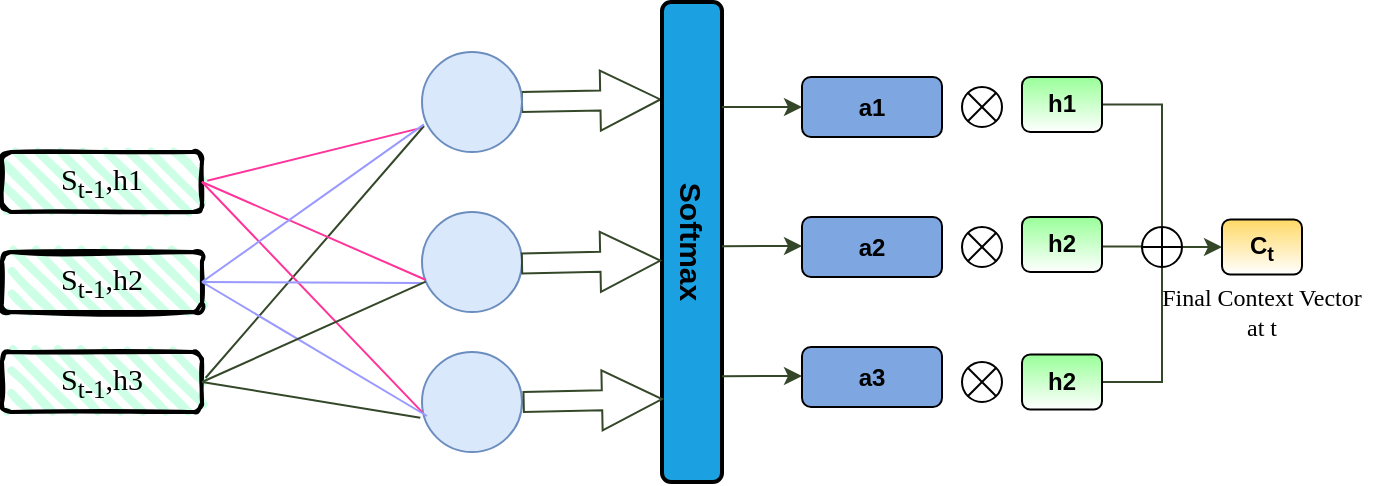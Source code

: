 <mxfile version="13.11.0" type="github">
  <diagram id="qeC-ntDS0ax_iXemmtNa" name="Page-1">
    <mxGraphModel dx="1185" dy="668" grid="1" gridSize="10" guides="1" tooltips="1" connect="1" arrows="1" fold="1" page="1" pageScale="1" pageWidth="850" pageHeight="1100" math="0" shadow="0">
      <root>
        <mxCell id="0" />
        <mxCell id="1" parent="0" />
        <mxCell id="deqMPrI_tPwzELP50Djx-53" style="edgeStyle=none;rounded=0;orthogonalLoop=1;jettySize=auto;html=1;exitX=1;exitY=0.5;exitDx=0;exitDy=0;entryX=-0.028;entryY=0.203;entryDx=0;entryDy=0;entryPerimeter=0;endArrow=none;endFill=0;strokeColor=#344729;shape=arrow;" edge="1" parent="1" source="deqMPrI_tPwzELP50Djx-7" target="deqMPrI_tPwzELP50Djx-52">
          <mxGeometry relative="1" as="geometry" />
        </mxCell>
        <mxCell id="deqMPrI_tPwzELP50Djx-7" value="" style="ellipse;whiteSpace=wrap;html=1;aspect=fixed;fillColor=#dae8fc;strokeColor=#6c8ebf;" vertex="1" parent="1">
          <mxGeometry x="350" y="290" width="50" height="50" as="geometry" />
        </mxCell>
        <mxCell id="deqMPrI_tPwzELP50Djx-8" value="" style="ellipse;whiteSpace=wrap;html=1;aspect=fixed;fillColor=#dae8fc;strokeColor=#6c8ebf;" vertex="1" parent="1">
          <mxGeometry x="350" y="370" width="50" height="50" as="geometry" />
        </mxCell>
        <mxCell id="deqMPrI_tPwzELP50Djx-9" value="" style="ellipse;whiteSpace=wrap;html=1;aspect=fixed;fillColor=#dae8fc;strokeColor=#6c8ebf;" vertex="1" parent="1">
          <mxGeometry x="350" y="440" width="50" height="50" as="geometry" />
        </mxCell>
        <mxCell id="deqMPrI_tPwzELP50Djx-16" style="rounded=0;orthogonalLoop=1;jettySize=auto;html=1;endArrow=none;endFill=0;strokeColor=#FF3399;entryX=0.004;entryY=0.756;entryDx=0;entryDy=0;entryPerimeter=0;exitX=1;exitY=0.5;exitDx=0;exitDy=0;" edge="1" parent="1" source="deqMPrI_tPwzELP50Djx-13" target="deqMPrI_tPwzELP50Djx-7">
          <mxGeometry relative="1" as="geometry">
            <mxPoint x="240" y="365" as="sourcePoint" />
            <mxPoint x="399" y="286" as="targetPoint" />
          </mxGeometry>
        </mxCell>
        <mxCell id="deqMPrI_tPwzELP50Djx-13" value="&lt;font style=&quot;font-size: 15px&quot; face=&quot;Lucida Console&quot;&gt;S&lt;sub&gt;t-1&lt;/sub&gt;,h1&lt;/font&gt;" style="rounded=1;whiteSpace=wrap;html=1;strokeWidth=2;fillWeight=4;hachureGap=8;hachureAngle=45;sketch=1;fillColor=#CCFFE6;fillStyle=hachure;" vertex="1" parent="1">
          <mxGeometry x="140" y="340" width="100" height="30" as="geometry" />
        </mxCell>
        <mxCell id="deqMPrI_tPwzELP50Djx-14" value="&lt;font style=&quot;font-size: 15px&quot; face=&quot;Lucida Console&quot;&gt;S&lt;sub&gt;t-1&lt;/sub&gt;,h2&lt;/font&gt;" style="rounded=1;whiteSpace=wrap;html=1;strokeWidth=2;fillWeight=4;hachureGap=8;hachureAngle=45;sketch=1;fillColor=#CCFFE6;fillStyle=hachure;" vertex="1" parent="1">
          <mxGeometry x="140" y="390" width="100" height="30" as="geometry" />
        </mxCell>
        <mxCell id="deqMPrI_tPwzELP50Djx-47" style="edgeStyle=none;rounded=0;orthogonalLoop=1;jettySize=auto;html=1;exitX=1;exitY=0.5;exitDx=0;exitDy=0;endArrow=none;endFill=0;strokeColor=#344729;entryX=0.02;entryY=0.74;entryDx=0;entryDy=0;entryPerimeter=0;" edge="1" parent="1" source="deqMPrI_tPwzELP50Djx-15" target="deqMPrI_tPwzELP50Djx-7">
          <mxGeometry relative="1" as="geometry">
            <mxPoint x="401" y="286" as="targetPoint" />
          </mxGeometry>
        </mxCell>
        <mxCell id="deqMPrI_tPwzELP50Djx-15" value="&lt;font style=&quot;font-size: 15px&quot; face=&quot;Lucida Console&quot;&gt;S&lt;sub&gt;t-1&lt;/sub&gt;,h3&lt;/font&gt;" style="rounded=1;whiteSpace=wrap;html=1;strokeWidth=2;fillWeight=4;hachureGap=8;hachureAngle=45;sketch=1;fillColor=#CCFFE6;fillStyle=hachure;" vertex="1" parent="1">
          <mxGeometry x="140" y="440" width="100" height="30" as="geometry" />
        </mxCell>
        <mxCell id="deqMPrI_tPwzELP50Djx-18" style="rounded=0;orthogonalLoop=1;jettySize=auto;html=1;endArrow=none;endFill=0;strokeColor=#FF3399;entryX=0.04;entryY=0.68;entryDx=0;entryDy=0;entryPerimeter=0;exitX=1;exitY=0.5;exitDx=0;exitDy=0;" edge="1" parent="1" source="deqMPrI_tPwzELP50Djx-13" target="deqMPrI_tPwzELP50Djx-8">
          <mxGeometry relative="1" as="geometry">
            <mxPoint x="240" y="365" as="sourcePoint" />
            <mxPoint x="409" y="296" as="targetPoint" />
          </mxGeometry>
        </mxCell>
        <mxCell id="deqMPrI_tPwzELP50Djx-19" style="rounded=0;orthogonalLoop=1;jettySize=auto;html=1;endArrow=none;endFill=0;strokeColor=#FF3399;entryX=0.004;entryY=0.604;entryDx=0;entryDy=0;exitX=1;exitY=0.5;exitDx=0;exitDy=0;entryPerimeter=0;" edge="1" parent="1" source="deqMPrI_tPwzELP50Djx-13" target="deqMPrI_tPwzELP50Djx-9">
          <mxGeometry relative="1" as="geometry">
            <mxPoint x="240" y="354" as="sourcePoint" />
            <mxPoint x="412" y="354" as="targetPoint" />
          </mxGeometry>
        </mxCell>
        <mxCell id="deqMPrI_tPwzELP50Djx-22" style="rounded=0;orthogonalLoop=1;jettySize=auto;html=1;endArrow=none;endFill=0;strokeColor=#9999FF;entryX=0;entryY=0.709;entryDx=0;entryDy=0;entryPerimeter=0;exitX=1;exitY=0.5;exitDx=0;exitDy=0;" edge="1" parent="1" source="deqMPrI_tPwzELP50Djx-14" target="deqMPrI_tPwzELP50Djx-8">
          <mxGeometry relative="1" as="geometry">
            <mxPoint x="238" y="429" as="sourcePoint" />
            <mxPoint x="401" y="350" as="targetPoint" />
          </mxGeometry>
        </mxCell>
        <mxCell id="deqMPrI_tPwzELP50Djx-23" style="rounded=0;orthogonalLoop=1;jettySize=auto;html=1;endArrow=none;endFill=0;strokeColor=#9999FF;exitX=1;exitY=0.5;exitDx=0;exitDy=0;entryX=0.05;entryY=0.64;entryDx=0;entryDy=0;entryPerimeter=0;" edge="1" parent="1" source="deqMPrI_tPwzELP50Djx-14" target="deqMPrI_tPwzELP50Djx-9">
          <mxGeometry relative="1" as="geometry">
            <mxPoint x="238" y="429" as="sourcePoint" />
            <mxPoint x="400" y="400" as="targetPoint" />
          </mxGeometry>
        </mxCell>
        <mxCell id="deqMPrI_tPwzELP50Djx-26" style="rounded=0;orthogonalLoop=1;jettySize=auto;html=1;endArrow=none;endFill=0;strokeColor=#9999FF;entryX=0.02;entryY=0.724;entryDx=0;entryDy=0;entryPerimeter=0;exitX=1;exitY=0.5;exitDx=0;exitDy=0;" edge="1" parent="1" source="deqMPrI_tPwzELP50Djx-14" target="deqMPrI_tPwzELP50Djx-7">
          <mxGeometry relative="1" as="geometry">
            <mxPoint x="240" y="424" as="sourcePoint" />
            <mxPoint x="400" y="290" as="targetPoint" />
          </mxGeometry>
        </mxCell>
        <mxCell id="deqMPrI_tPwzELP50Djx-48" style="edgeStyle=none;rounded=0;orthogonalLoop=1;jettySize=auto;html=1;endArrow=none;endFill=0;strokeColor=#344729;entryX=0.037;entryY=0.697;entryDx=0;entryDy=0;entryPerimeter=0;exitX=1;exitY=0.5;exitDx=0;exitDy=0;" edge="1" parent="1" source="deqMPrI_tPwzELP50Djx-15" target="deqMPrI_tPwzELP50Djx-8">
          <mxGeometry relative="1" as="geometry">
            <mxPoint x="410" y="300" as="targetPoint" />
            <mxPoint x="240" y="490" as="sourcePoint" />
          </mxGeometry>
        </mxCell>
        <mxCell id="deqMPrI_tPwzELP50Djx-49" style="edgeStyle=none;rounded=0;orthogonalLoop=1;jettySize=auto;html=1;endArrow=none;endFill=0;strokeColor=#344729;exitX=1;exitY=0.5;exitDx=0;exitDy=0;entryX=-0.017;entryY=0.657;entryDx=0;entryDy=0;entryPerimeter=0;" edge="1" parent="1" source="deqMPrI_tPwzELP50Djx-15" target="deqMPrI_tPwzELP50Djx-9">
          <mxGeometry relative="1" as="geometry">
            <mxPoint x="400" y="451" as="targetPoint" />
            <mxPoint x="240" y="490" as="sourcePoint" />
          </mxGeometry>
        </mxCell>
        <mxCell id="deqMPrI_tPwzELP50Djx-52" value="" style="rounded=1;whiteSpace=wrap;html=1;strokeWidth=2;fillWeight=4;hachureGap=8;hachureAngle=45;fillColor=#1ba1e2;sketch=0;" vertex="1" parent="1">
          <mxGeometry x="470" y="265" width="30" height="240" as="geometry" />
        </mxCell>
        <mxCell id="deqMPrI_tPwzELP50Djx-56" style="edgeStyle=none;rounded=0;orthogonalLoop=1;jettySize=auto;html=1;exitX=1;exitY=0.5;exitDx=0;exitDy=0;entryX=-0.028;entryY=0.227;entryDx=0;entryDy=0;entryPerimeter=0;endArrow=none;endFill=0;strokeColor=#344729;shape=arrow;" edge="1" parent="1">
          <mxGeometry relative="1" as="geometry">
            <mxPoint x="400" y="395.72" as="sourcePoint" />
            <mxPoint x="469.16" y="394.28" as="targetPoint" />
          </mxGeometry>
        </mxCell>
        <mxCell id="deqMPrI_tPwzELP50Djx-57" style="edgeStyle=none;rounded=0;orthogonalLoop=1;jettySize=auto;html=1;exitX=1;exitY=0.5;exitDx=0;exitDy=0;entryX=-0.028;entryY=0.227;entryDx=0;entryDy=0;entryPerimeter=0;endArrow=none;endFill=0;strokeColor=#344729;shape=arrow;" edge="1" parent="1">
          <mxGeometry relative="1" as="geometry">
            <mxPoint x="400.84" y="465" as="sourcePoint" />
            <mxPoint x="470" y="463.56" as="targetPoint" />
          </mxGeometry>
        </mxCell>
        <mxCell id="deqMPrI_tPwzELP50Djx-60" value="&lt;b&gt;a1&lt;/b&gt;" style="rounded=1;whiteSpace=wrap;html=1;sketch=0;fillColor=#7EA6E0;" vertex="1" parent="1">
          <mxGeometry x="540" y="302.5" width="70" height="30" as="geometry" />
        </mxCell>
        <mxCell id="deqMPrI_tPwzELP50Djx-64" value="&lt;b&gt;a2&lt;/b&gt;" style="rounded=1;whiteSpace=wrap;html=1;sketch=0;fillColor=#7EA6E0;" vertex="1" parent="1">
          <mxGeometry x="540" y="372.5" width="70" height="30" as="geometry" />
        </mxCell>
        <mxCell id="deqMPrI_tPwzELP50Djx-65" value="&lt;b&gt;a3&lt;/b&gt;" style="rounded=1;whiteSpace=wrap;html=1;sketch=0;fillColor=#7EA6E0;" vertex="1" parent="1">
          <mxGeometry x="540" y="437.5" width="70" height="30" as="geometry" />
        </mxCell>
        <mxCell id="deqMPrI_tPwzELP50Djx-67" value="" style="endArrow=classic;html=1;strokeColor=#344729;" edge="1" parent="1" target="deqMPrI_tPwzELP50Djx-60">
          <mxGeometry width="50" height="50" relative="1" as="geometry">
            <mxPoint x="500" y="317.5" as="sourcePoint" />
            <mxPoint x="550" y="262.5" as="targetPoint" />
          </mxGeometry>
        </mxCell>
        <mxCell id="deqMPrI_tPwzELP50Djx-68" value="" style="endArrow=classic;html=1;strokeColor=#344729;" edge="1" parent="1">
          <mxGeometry width="50" height="50" relative="1" as="geometry">
            <mxPoint x="500" y="387.08" as="sourcePoint" />
            <mxPoint x="540" y="387" as="targetPoint" />
          </mxGeometry>
        </mxCell>
        <mxCell id="deqMPrI_tPwzELP50Djx-69" value="" style="endArrow=classic;html=1;strokeColor=#344729;" edge="1" parent="1">
          <mxGeometry width="50" height="50" relative="1" as="geometry">
            <mxPoint x="500" y="452.08" as="sourcePoint" />
            <mxPoint x="540" y="452" as="targetPoint" />
          </mxGeometry>
        </mxCell>
        <mxCell id="deqMPrI_tPwzELP50Djx-71" value="&lt;b&gt;&lt;font style=&quot;font-size: 15px&quot;&gt;Softmax&lt;/font&gt;&lt;/b&gt;" style="text;html=1;strokeColor=none;fillColor=none;align=center;verticalAlign=middle;whiteSpace=wrap;rounded=0;sketch=0;rotation=90;" vertex="1" parent="1">
          <mxGeometry x="435" y="375" width="100" height="20" as="geometry" />
        </mxCell>
        <mxCell id="deqMPrI_tPwzELP50Djx-72" value="" style="shape=sumEllipse;perimeter=ellipsePerimeter;whiteSpace=wrap;html=1;backgroundOutline=1;sketch=0;gradientColor=#ffffff;fillColor=none;" vertex="1" parent="1">
          <mxGeometry x="620" y="307.5" width="20" height="20" as="geometry" />
        </mxCell>
        <mxCell id="deqMPrI_tPwzELP50Djx-93" style="edgeStyle=orthogonalEdgeStyle;rounded=0;orthogonalLoop=1;jettySize=auto;html=1;exitX=1;exitY=0.5;exitDx=0;exitDy=0;entryX=0.5;entryY=0;entryDx=0;entryDy=0;endArrow=none;endFill=0;strokeColor=#344729;" edge="1" parent="1" source="deqMPrI_tPwzELP50Djx-75" target="deqMPrI_tPwzELP50Djx-90">
          <mxGeometry relative="1" as="geometry" />
        </mxCell>
        <mxCell id="deqMPrI_tPwzELP50Djx-75" value="&lt;b&gt;h1&lt;/b&gt;" style="rounded=1;whiteSpace=wrap;html=1;sketch=0;gradientColor=#ffffff;fillColor=#99FF99;" vertex="1" parent="1">
          <mxGeometry x="650" y="302.5" width="40" height="27.5" as="geometry" />
        </mxCell>
        <mxCell id="deqMPrI_tPwzELP50Djx-76" value="" style="shape=sumEllipse;perimeter=ellipsePerimeter;whiteSpace=wrap;html=1;backgroundOutline=1;sketch=0;gradientColor=#ffffff;fillColor=none;" vertex="1" parent="1">
          <mxGeometry x="620" y="377.5" width="20" height="20" as="geometry" />
        </mxCell>
        <mxCell id="deqMPrI_tPwzELP50Djx-94" style="edgeStyle=orthogonalEdgeStyle;rounded=0;orthogonalLoop=1;jettySize=auto;html=1;exitX=1;exitY=0.5;exitDx=0;exitDy=0;entryX=0;entryY=0.5;entryDx=0;entryDy=0;endArrow=none;endFill=0;strokeColor=#344729;" edge="1" parent="1">
          <mxGeometry relative="1" as="geometry">
            <mxPoint x="690" y="387.25" as="sourcePoint" />
            <mxPoint x="710" y="388.5" as="targetPoint" />
          </mxGeometry>
        </mxCell>
        <mxCell id="deqMPrI_tPwzELP50Djx-77" value="&lt;b&gt;h2&lt;/b&gt;" style="rounded=1;whiteSpace=wrap;html=1;sketch=0;gradientColor=#ffffff;fillColor=#99FF99;" vertex="1" parent="1">
          <mxGeometry x="650" y="372.5" width="40" height="27.5" as="geometry" />
        </mxCell>
        <mxCell id="deqMPrI_tPwzELP50Djx-80" value="" style="shape=sumEllipse;perimeter=ellipsePerimeter;whiteSpace=wrap;html=1;backgroundOutline=1;sketch=0;gradientColor=#ffffff;fillColor=none;" vertex="1" parent="1">
          <mxGeometry x="620" y="445" width="20" height="20" as="geometry" />
        </mxCell>
        <mxCell id="deqMPrI_tPwzELP50Djx-95" style="edgeStyle=orthogonalEdgeStyle;rounded=0;orthogonalLoop=1;jettySize=auto;html=1;exitX=1;exitY=0.5;exitDx=0;exitDy=0;entryX=0.5;entryY=1;entryDx=0;entryDy=0;endArrow=none;endFill=0;strokeColor=#344729;" edge="1" parent="1" source="deqMPrI_tPwzELP50Djx-81" target="deqMPrI_tPwzELP50Djx-90">
          <mxGeometry relative="1" as="geometry" />
        </mxCell>
        <mxCell id="deqMPrI_tPwzELP50Djx-81" value="&lt;b&gt;h2&lt;/b&gt;" style="rounded=1;whiteSpace=wrap;html=1;sketch=0;gradientColor=#ffffff;fillColor=#99FF99;" vertex="1" parent="1">
          <mxGeometry x="650" y="441.25" width="40" height="27.5" as="geometry" />
        </mxCell>
        <mxCell id="deqMPrI_tPwzELP50Djx-96" style="edgeStyle=orthogonalEdgeStyle;rounded=0;orthogonalLoop=1;jettySize=auto;html=1;exitX=1;exitY=0.5;exitDx=0;exitDy=0;entryX=0;entryY=0.5;entryDx=0;entryDy=0;endArrow=classic;endFill=1;strokeColor=#344729;" edge="1" parent="1" source="deqMPrI_tPwzELP50Djx-90" target="deqMPrI_tPwzELP50Djx-91">
          <mxGeometry relative="1" as="geometry" />
        </mxCell>
        <mxCell id="deqMPrI_tPwzELP50Djx-90" value="" style="shape=orEllipse;perimeter=ellipsePerimeter;whiteSpace=wrap;html=1;backgroundOutline=1;sketch=0;fillColor=none;gradientColor=#ffffff;" vertex="1" parent="1">
          <mxGeometry x="710" y="377.5" width="20" height="20" as="geometry" />
        </mxCell>
        <mxCell id="deqMPrI_tPwzELP50Djx-91" value="&lt;b&gt;C&lt;sub&gt;t&lt;/sub&gt;&lt;/b&gt;" style="rounded=1;whiteSpace=wrap;html=1;sketch=0;gradientColor=#ffffff;fillColor=#FFD966;" vertex="1" parent="1">
          <mxGeometry x="750" y="373.75" width="40" height="27.5" as="geometry" />
        </mxCell>
        <mxCell id="deqMPrI_tPwzELP50Djx-98" value="&lt;font face=&quot;Verdana&quot;&gt;Final Context Vector at t&lt;/font&gt;" style="text;html=1;strokeColor=none;fillColor=none;align=center;verticalAlign=middle;whiteSpace=wrap;rounded=0;sketch=0;rotation=0;" vertex="1" parent="1">
          <mxGeometry x="715" y="410" width="110" height="20" as="geometry" />
        </mxCell>
      </root>
    </mxGraphModel>
  </diagram>
</mxfile>
